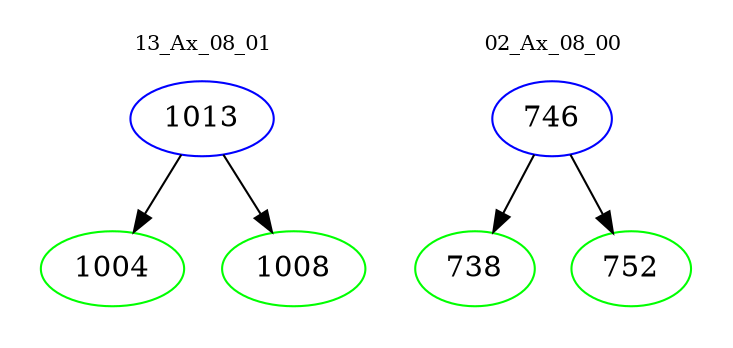 digraph{
subgraph cluster_0 {
color = white
label = "13_Ax_08_01";
fontsize=10;
T0_1013 [label="1013", color="blue"]
T0_1013 -> T0_1004 [color="black"]
T0_1004 [label="1004", color="green"]
T0_1013 -> T0_1008 [color="black"]
T0_1008 [label="1008", color="green"]
}
subgraph cluster_1 {
color = white
label = "02_Ax_08_00";
fontsize=10;
T1_746 [label="746", color="blue"]
T1_746 -> T1_738 [color="black"]
T1_738 [label="738", color="green"]
T1_746 -> T1_752 [color="black"]
T1_752 [label="752", color="green"]
}
}
